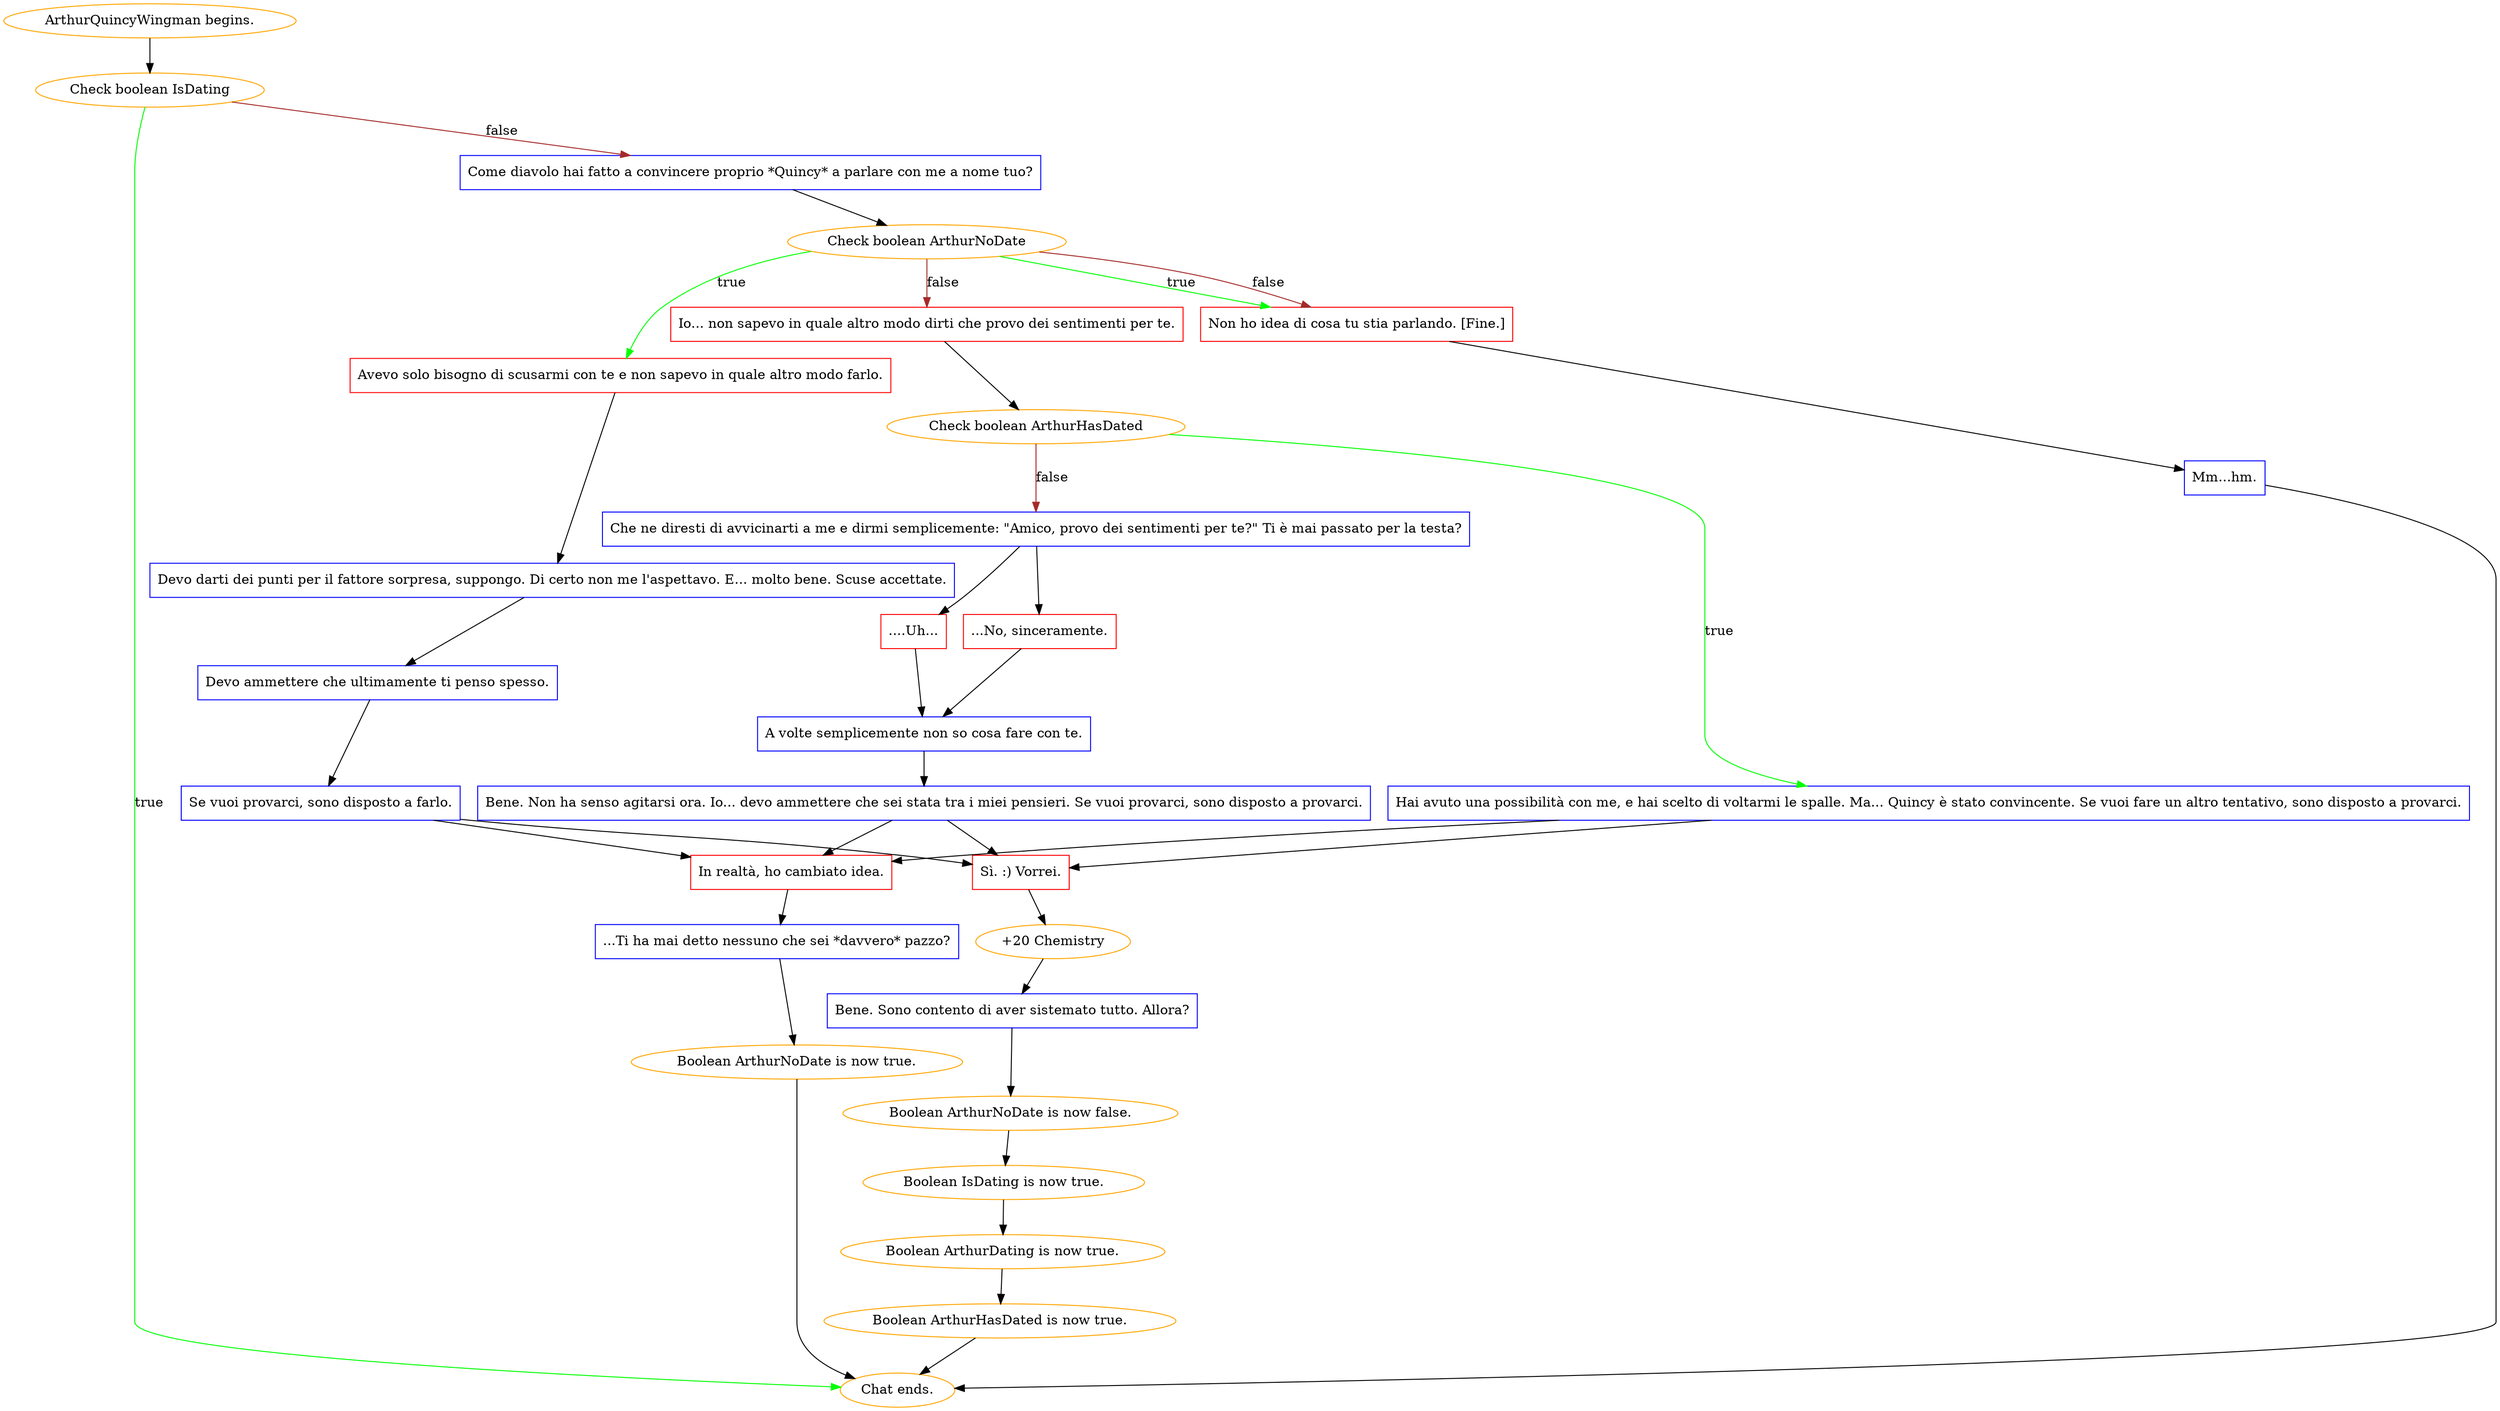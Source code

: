 digraph {
	"ArthurQuincyWingman begins." [color=orange];
		"ArthurQuincyWingman begins." -> j902589440;
	j902589440 [label="Check boolean IsDating",color=orange];
		j902589440 -> "Chat ends." [label=true,color=green];
		j902589440 -> j4028157205 [label=false,color=brown];
	"Chat ends." [color=orange];
	j4028157205 [label="Come diavolo hai fatto a convincere proprio *Quincy* a parlare con me a nome tuo?",shape=box,color=blue];
		j4028157205 -> j1374000026;
	j1374000026 [label="Check boolean ArthurNoDate",color=orange];
		j1374000026 -> j4071287161 [label=true,color=green];
		j1374000026 -> j1729859346 [label=true,color=green];
		j1374000026 -> j1307787262 [label=false,color=brown];
		j1374000026 -> j1729859346 [label=false,color=brown];
	j4071287161 [label="Avevo solo bisogno di scusarmi con te e non sapevo in quale altro modo farlo.",shape=box,color=red];
		j4071287161 -> j1187774462;
	j1729859346 [label="Non ho idea di cosa tu stia parlando. [Fine.]",shape=box,color=red];
		j1729859346 -> j4292474106;
	j1307787262 [label="Io... non sapevo in quale altro modo dirti che provo dei sentimenti per te.",shape=box,color=red];
		j1307787262 -> j3373833188;
	j1187774462 [label="Devo darti dei punti per il fattore sorpresa, suppongo. Di certo non me l'aspettavo. E... molto bene. Scuse accettate.",shape=box,color=blue];
		j1187774462 -> j383658601;
	j4292474106 [label="Mm...hm.",shape=box,color=blue];
		j4292474106 -> "Chat ends.";
	j3373833188 [label="Check boolean ArthurHasDated",color=orange];
		j3373833188 -> j564445197 [label=true,color=green];
		j3373833188 -> j4236071273 [label=false,color=brown];
	j383658601 [label="Devo ammettere che ultimamente ti penso spesso.",shape=box,color=blue];
		j383658601 -> j839595498;
	j564445197 [label="Hai avuto una possibilità con me, e hai scelto di voltarmi le spalle. Ma... Quincy è stato convincente. Se vuoi fare un altro tentativo, sono disposto a provarci.",shape=box,color=blue];
		j564445197 -> j205761939;
		j564445197 -> j2842175318;
	j4236071273 [label="Che ne diresti di avvicinarti a me e dirmi semplicemente: \"Amico, provo dei sentimenti per te?\" Ti è mai passato per la testa?",shape=box,color=blue];
		j4236071273 -> j3420309974;
		j4236071273 -> j839037242;
	j839595498 [label="Se vuoi provarci, sono disposto a farlo.",shape=box,color=blue];
		j839595498 -> j205761939;
		j839595498 -> j2842175318;
	j205761939 [label="Sì. :) Vorrei.",shape=box,color=red];
		j205761939 -> j274848273;
	j2842175318 [label="In realtà, ho cambiato idea.",shape=box,color=red];
		j2842175318 -> j2961485685;
	j3420309974 [label="...No, sinceramente.",shape=box,color=red];
		j3420309974 -> j2267148997;
	j839037242 [label="....Uh...",shape=box,color=red];
		j839037242 -> j2267148997;
	j274848273 [label="+20 Chemistry",color=orange];
		j274848273 -> j3060316319;
	j2961485685 [label="...Ti ha mai detto nessuno che sei *davvero* pazzo?",shape=box,color=blue];
		j2961485685 -> j2533691464;
	j2267148997 [label="A volte semplicemente non so cosa fare con te.",shape=box,color=blue];
		j2267148997 -> j3690780458;
	j3060316319 [label="Bene. Sono contento di aver sistemato tutto. Allora?",shape=box,color=blue];
		j3060316319 -> j4043864563;
	j2533691464 [label="Boolean ArthurNoDate is now true.",color=orange];
		j2533691464 -> "Chat ends.";
	j3690780458 [label="Bene. Non ha senso agitarsi ora. Io... devo ammettere che sei stata tra i miei pensieri. Se vuoi provarci, sono disposto a provarci.",shape=box,color=blue];
		j3690780458 -> j205761939;
		j3690780458 -> j2842175318;
	j4043864563 [label="Boolean ArthurNoDate is now false.",color=orange];
		j4043864563 -> j1527829918;
	j1527829918 [label="Boolean IsDating is now true.",color=orange];
		j1527829918 -> j899889954;
	j899889954 [label="Boolean ArthurDating is now true.",color=orange];
		j899889954 -> j3103123730;
	j3103123730 [label="Boolean ArthurHasDated is now true.",color=orange];
		j3103123730 -> "Chat ends.";
}